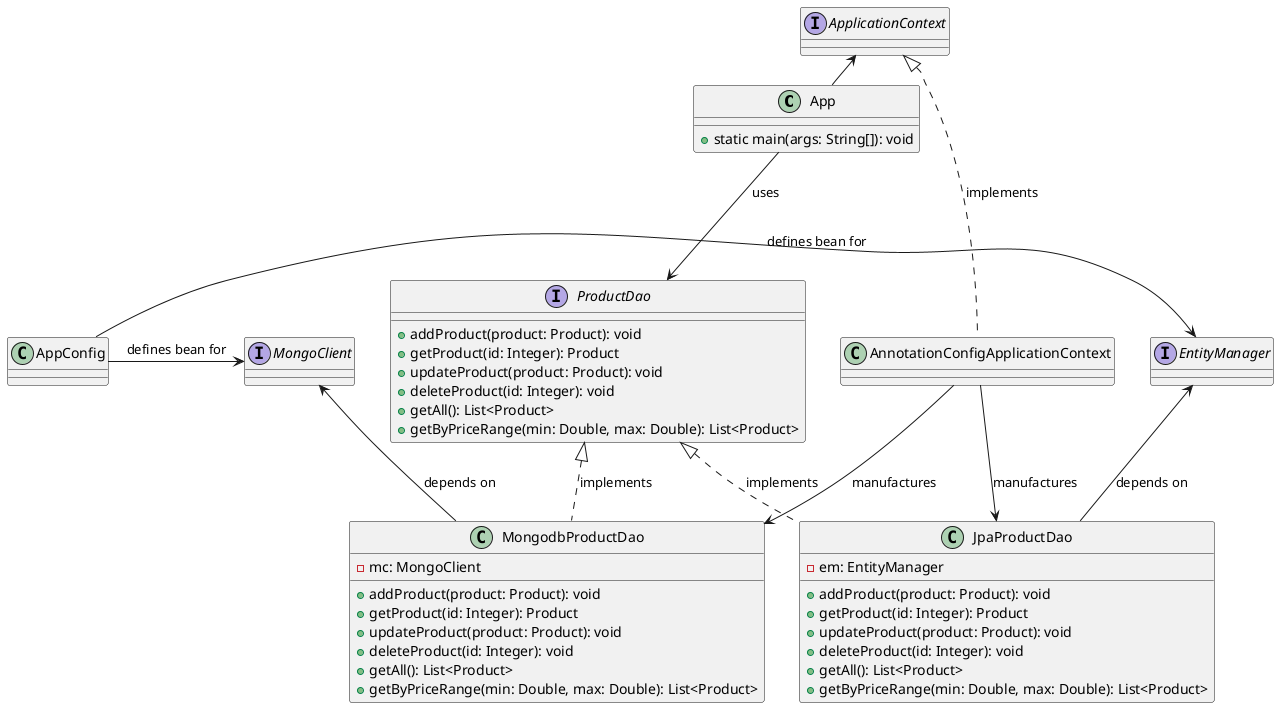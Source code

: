 @startuml

class App {
    + static main(args: String[]): void
}
interface ApplicationContext

interface ProductDao{
    + addProduct(product: Product): void
    + getProduct(id: Integer): Product
    + updateProduct(product: Product): void
    + deleteProduct(id: Integer): void
    + getAll(): List<Product>
    + getByPriceRange(min: Double, max: Double): List<Product>
}
' class JdbcProductDao{
'     - dataSource: DataSource
'     + addProduct(product: Product): void
'     + getProduct(id: Integer): Product
'     + updateProduct(product: Product): void
'     + deleteProduct(id: Integer): void
'     + getAll(): List<Product>
'     + getByPriceRange(min: Double, max: Double): List<Product>
' }
class JpaProductDao{
    - em: EntityManager
    + addProduct(product: Product): void
    + getProduct(id: Integer): Product
    + updateProduct(product: Product): void
    + deleteProduct(id: Integer): void
    + getAll(): List<Product>
    + getByPriceRange(min: Double, max: Double): List<Product>
}
class MongodbProductDao{
    - mc: MongoClient
    + addProduct(product: Product): void
    + getProduct(id: Integer): Product
    + updateProduct(product: Product): void
    + deleteProduct(id: Integer): void
    + getAll(): List<Product>
    + getByPriceRange(min: Double, max: Double): List<Product>
}
interface EntityManager
' interface DataSource

App -> ProductDao:  uses
' DataSource <- JdbcProductDao: depends on
' ProductDao <|.. JdbcProductDao
ProductDao <|.. JpaProductDao: implements
ProductDao <|.. MongodbProductDao: implements

interface MongoClient
MongoClient <-- MongodbProductDao: depends on

ApplicationContext <-App : uses

EntityManager <-- JpaProductDao: depends on

' ApplicationContext -> JdbcProductDao: manufactures
AnnotationConfigApplicationContext --> JpaProductDao: manufactures
AnnotationConfigApplicationContext --> MongodbProductDao: manufactures
ApplicationContext <|... AnnotationConfigApplicationContext: implements

AppConfig -> EntityManager: defines bean for
AppConfig -> MongoClient: defines bean for
@enduml